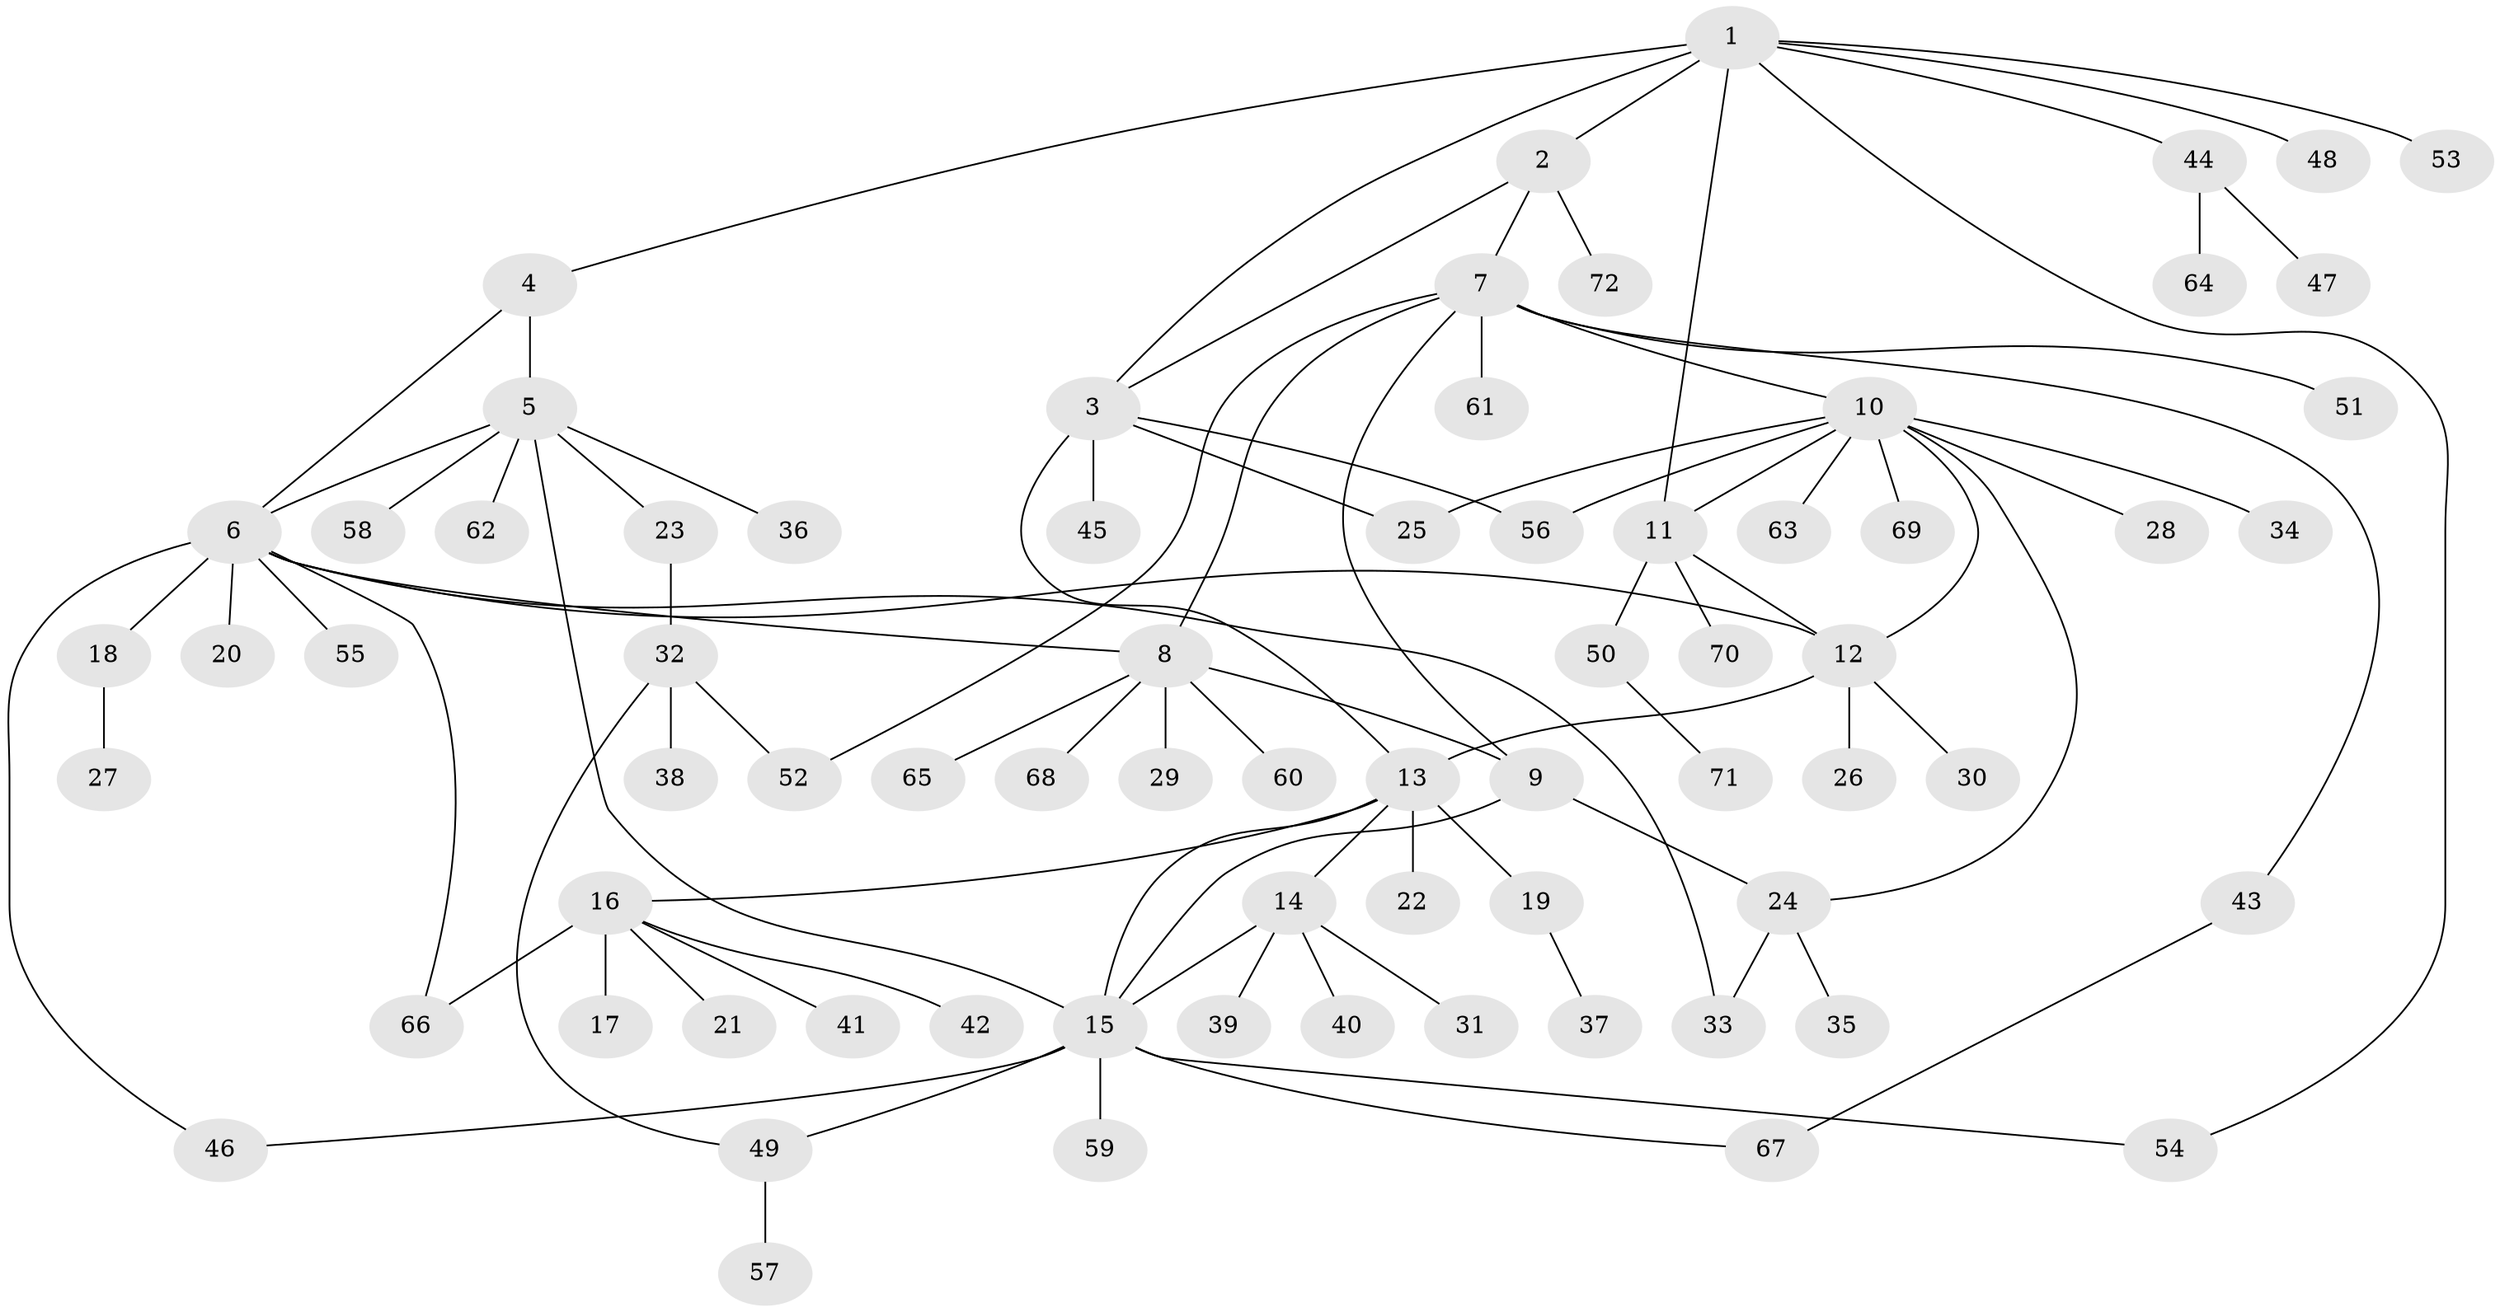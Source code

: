 // coarse degree distribution, {7: 0.06976744186046512, 11: 0.023255813953488372, 1: 0.7441860465116279, 2: 0.06976744186046512, 9: 0.023255813953488372, 5: 0.023255813953488372, 6: 0.023255813953488372, 14: 0.023255813953488372}
// Generated by graph-tools (version 1.1) at 2025/58/03/04/25 21:58:02]
// undirected, 72 vertices, 92 edges
graph export_dot {
graph [start="1"]
  node [color=gray90,style=filled];
  1;
  2;
  3;
  4;
  5;
  6;
  7;
  8;
  9;
  10;
  11;
  12;
  13;
  14;
  15;
  16;
  17;
  18;
  19;
  20;
  21;
  22;
  23;
  24;
  25;
  26;
  27;
  28;
  29;
  30;
  31;
  32;
  33;
  34;
  35;
  36;
  37;
  38;
  39;
  40;
  41;
  42;
  43;
  44;
  45;
  46;
  47;
  48;
  49;
  50;
  51;
  52;
  53;
  54;
  55;
  56;
  57;
  58;
  59;
  60;
  61;
  62;
  63;
  64;
  65;
  66;
  67;
  68;
  69;
  70;
  71;
  72;
  1 -- 2;
  1 -- 3;
  1 -- 4;
  1 -- 11;
  1 -- 44;
  1 -- 48;
  1 -- 53;
  1 -- 54;
  2 -- 3;
  2 -- 7;
  2 -- 72;
  3 -- 13;
  3 -- 25;
  3 -- 45;
  3 -- 56;
  4 -- 5;
  4 -- 6;
  5 -- 6;
  5 -- 15;
  5 -- 23;
  5 -- 36;
  5 -- 58;
  5 -- 62;
  6 -- 8;
  6 -- 12;
  6 -- 18;
  6 -- 20;
  6 -- 33;
  6 -- 46;
  6 -- 55;
  6 -- 66;
  7 -- 8;
  7 -- 9;
  7 -- 10;
  7 -- 43;
  7 -- 51;
  7 -- 52;
  7 -- 61;
  8 -- 9;
  8 -- 29;
  8 -- 60;
  8 -- 65;
  8 -- 68;
  9 -- 15;
  9 -- 24;
  10 -- 11;
  10 -- 12;
  10 -- 24;
  10 -- 25;
  10 -- 28;
  10 -- 34;
  10 -- 56;
  10 -- 63;
  10 -- 69;
  11 -- 12;
  11 -- 50;
  11 -- 70;
  12 -- 13;
  12 -- 26;
  12 -- 30;
  13 -- 14;
  13 -- 15;
  13 -- 16;
  13 -- 19;
  13 -- 22;
  14 -- 15;
  14 -- 31;
  14 -- 39;
  14 -- 40;
  15 -- 46;
  15 -- 49;
  15 -- 54;
  15 -- 59;
  15 -- 67;
  16 -- 17;
  16 -- 21;
  16 -- 41;
  16 -- 42;
  16 -- 66;
  18 -- 27;
  19 -- 37;
  23 -- 32;
  24 -- 33;
  24 -- 35;
  32 -- 38;
  32 -- 49;
  32 -- 52;
  43 -- 67;
  44 -- 47;
  44 -- 64;
  49 -- 57;
  50 -- 71;
}
